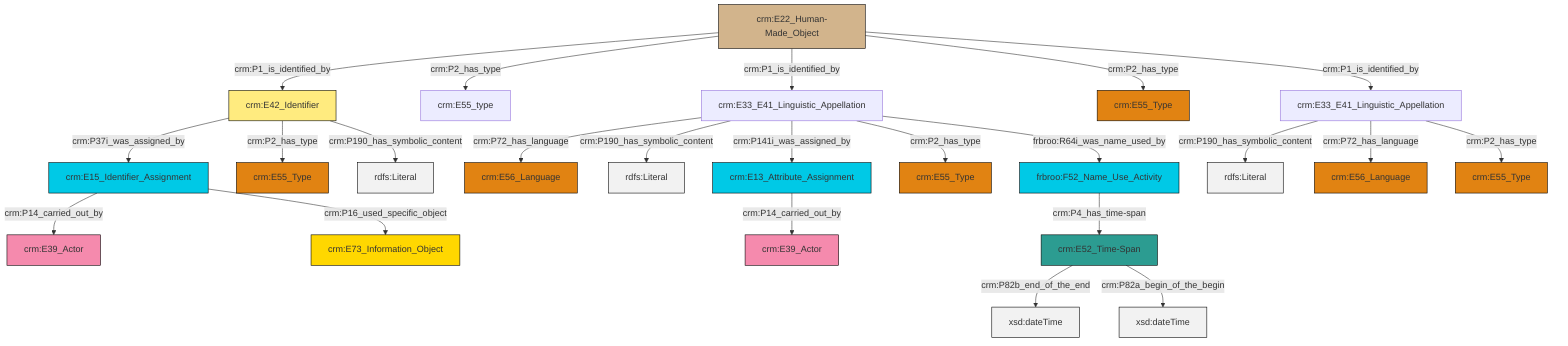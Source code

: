 graph TD
classDef Literal fill:#f2f2f2,stroke:#000000;
classDef CRM_Entity fill:#FFFFFF,stroke:#000000;
classDef Temporal_Entity fill:#00C9E6, stroke:#000000;
classDef Type fill:#E18312, stroke:#000000;
classDef Time-Span fill:#2C9C91, stroke:#000000;
classDef Appellation fill:#FFEB7F, stroke:#000000;
classDef Place fill:#008836, stroke:#000000;
classDef Persistent_Item fill:#B266B2, stroke:#000000;
classDef Conceptual_Object fill:#FFD700, stroke:#000000;
classDef Physical_Thing fill:#D2B48C, stroke:#000000;
classDef Actor fill:#f58aad, stroke:#000000;
classDef PC_Classes fill:#4ce600, stroke:#000000;
classDef Multi fill:#cccccc,stroke:#000000;

0["crm:E33_E41_Linguistic_Appellation"]:::Default -->|crm:P72_has_language| 1["crm:E56_Language"]:::Type
4["crm:E22_Human-Made_Object"]:::Physical_Thing -->|crm:P1_is_identified_by| 5["crm:E42_Identifier"]:::Appellation
4["crm:E22_Human-Made_Object"]:::Physical_Thing -->|crm:P2_has_type| 13["crm:E55_type"]:::Default
8["crm:E15_Identifier_Assignment"]:::Temporal_Entity -->|crm:P14_carried_out_by| 6["crm:E39_Actor"]:::Actor
0["crm:E33_E41_Linguistic_Appellation"]:::Default -->|crm:P190_has_symbolic_content| 14[rdfs:Literal]:::Literal
15["crm:E52_Time-Span"]:::Time-Span -->|crm:P82b_end_of_the_end| 16[xsd:dateTime]:::Literal
4["crm:E22_Human-Made_Object"]:::Physical_Thing -->|crm:P1_is_identified_by| 0["crm:E33_E41_Linguistic_Appellation"]:::Default
0["crm:E33_E41_Linguistic_Appellation"]:::Default -->|crm:P141i_was_assigned_by| 19["crm:E13_Attribute_Assignment"]:::Temporal_Entity
5["crm:E42_Identifier"]:::Appellation -->|crm:P37i_was_assigned_by| 8["crm:E15_Identifier_Assignment"]:::Temporal_Entity
19["crm:E13_Attribute_Assignment"]:::Temporal_Entity -->|crm:P14_carried_out_by| 24["crm:E39_Actor"]:::Actor
5["crm:E42_Identifier"]:::Appellation -->|crm:P2_has_type| 25["crm:E55_Type"]:::Type
4["crm:E22_Human-Made_Object"]:::Physical_Thing -->|crm:P2_has_type| 27["crm:E55_Type"]:::Type
0["crm:E33_E41_Linguistic_Appellation"]:::Default -->|crm:P2_has_type| 10["crm:E55_Type"]:::Type
31["crm:E33_E41_Linguistic_Appellation"]:::Default -->|crm:P190_has_symbolic_content| 32[rdfs:Literal]:::Literal
15["crm:E52_Time-Span"]:::Time-Span -->|crm:P82a_begin_of_the_begin| 33[xsd:dateTime]:::Literal
2["frbroo:F52_Name_Use_Activity"]:::Temporal_Entity -->|crm:P4_has_time-span| 15["crm:E52_Time-Span"]:::Time-Span
4["crm:E22_Human-Made_Object"]:::Physical_Thing -->|crm:P1_is_identified_by| 31["crm:E33_E41_Linguistic_Appellation"]:::Default
31["crm:E33_E41_Linguistic_Appellation"]:::Default -->|crm:P72_has_language| 21["crm:E56_Language"]:::Type
0["crm:E33_E41_Linguistic_Appellation"]:::Default -->|frbroo:R64i_was_name_used_by| 2["frbroo:F52_Name_Use_Activity"]:::Temporal_Entity
8["crm:E15_Identifier_Assignment"]:::Temporal_Entity -->|crm:P16_used_specific_object| 17["crm:E73_Information_Object"]:::Conceptual_Object
5["crm:E42_Identifier"]:::Appellation -->|crm:P190_has_symbolic_content| 38[rdfs:Literal]:::Literal
31["crm:E33_E41_Linguistic_Appellation"]:::Default -->|crm:P2_has_type| 29["crm:E55_Type"]:::Type